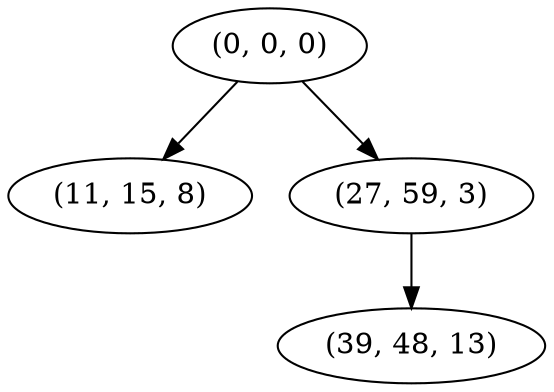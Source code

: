 digraph tree {
    "(0, 0, 0)";
    "(11, 15, 8)";
    "(27, 59, 3)";
    "(39, 48, 13)";
    "(0, 0, 0)" -> "(11, 15, 8)";
    "(0, 0, 0)" -> "(27, 59, 3)";
    "(27, 59, 3)" -> "(39, 48, 13)";
}
